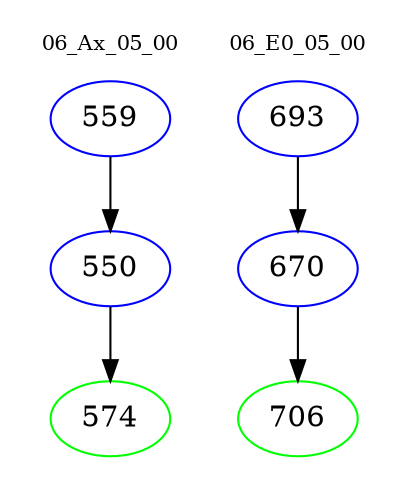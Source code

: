 digraph{
subgraph cluster_0 {
color = white
label = "06_Ax_05_00";
fontsize=10;
T0_559 [label="559", color="blue"]
T0_559 -> T0_550 [color="black"]
T0_550 [label="550", color="blue"]
T0_550 -> T0_574 [color="black"]
T0_574 [label="574", color="green"]
}
subgraph cluster_1 {
color = white
label = "06_E0_05_00";
fontsize=10;
T1_693 [label="693", color="blue"]
T1_693 -> T1_670 [color="black"]
T1_670 [label="670", color="blue"]
T1_670 -> T1_706 [color="black"]
T1_706 [label="706", color="green"]
}
}
